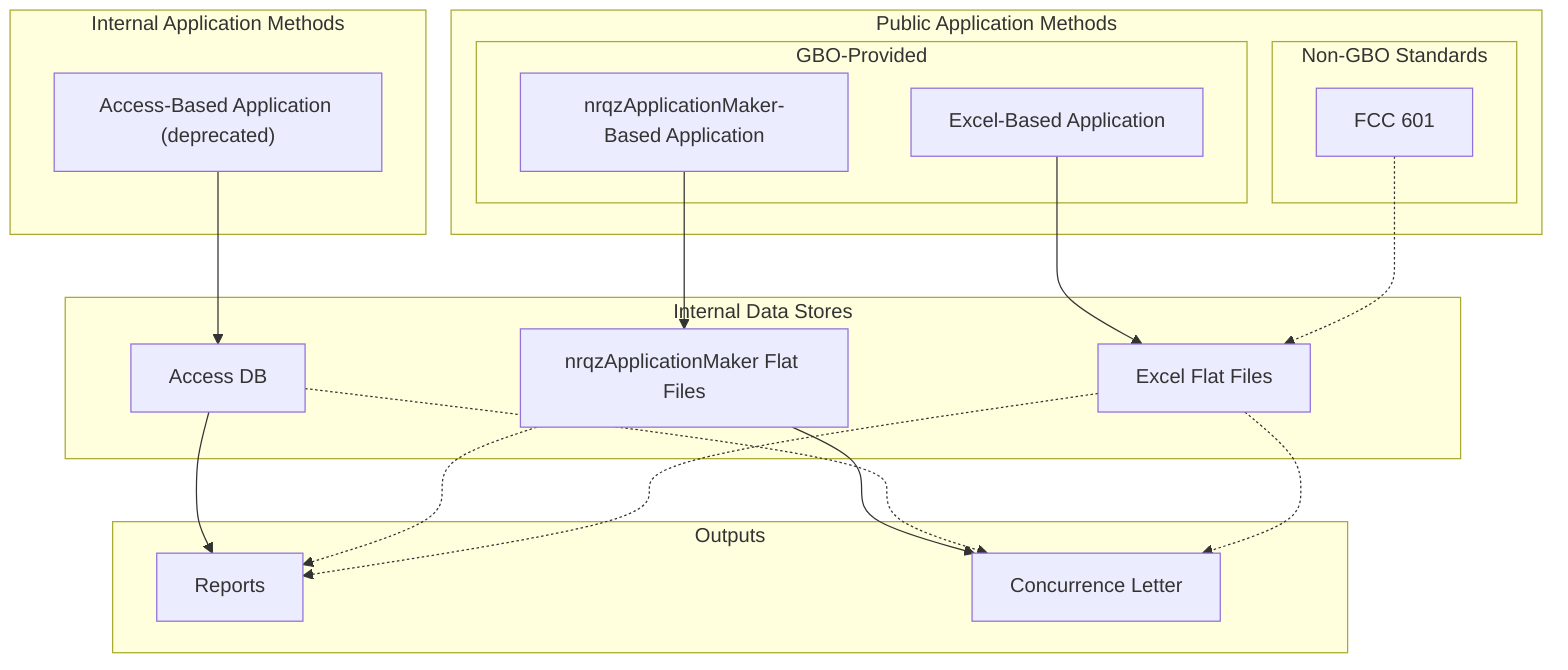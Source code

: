 graph TD
    subgraph Internal Application Methods
        access_app["Access-Based Application (deprecated)"]
    end

    subgraph Public Application Methods
        subgraph GBO-Provided
            nam_app[nrqzApplicationMaker-Based Application]
            excel_app[Excel-Based Application]
        end

        subgraph Non-GBO Standards
            fcc601_app[FCC 601]
        end
    end

    subgraph Internal Data Stores
        access_db[Access DB]
        nam_db[nrqzApplicationMaker Flat Files]
        excel_db[Excel Flat Files]
    end

    nam_app --> nam_db
    excel_app --> excel_db
    access_app --> access_db

    subgraph Outputs
        access_db --> reports[Reports]
        nam_db --> letter[Concurrence Letter]
    end
    
    fcc601_app -.-> excel_db
    nam_db -.-> reports
    excel_db -.-> reports
    access_db -.-> letter
    excel_db -.-> letter